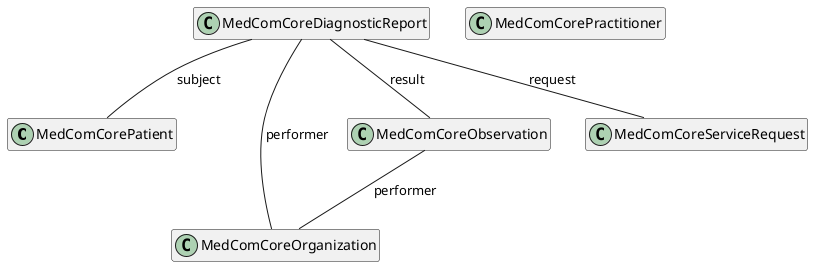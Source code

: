 @startuml HomeCareObservations repport 

hide empty members

top to bottom direction

' class "MedComMessagingMessage" as message
' class "MedComMessagingMessageHeader" as messageheader
' class "MedComMessagingProvenance" as provenance
' class "MedComMessagingOrganization" as messagingOrganization <<MedComCoreOrganization>>
class "MedComCorePatient" as patient
class "MedComCorePractitioner" as practitioner
class "MedComCoreOrganization" as organization
class "MedComCoreDiagnosticReport" as diagnosticReport
class "MedComCoreObservation" as observation
class "MedComCoreServiceRequest" as request



diagnosticReport -- request: "request"
diagnosticReport -- observation : "result"
diagnosticReport -- organization: "performer"
diagnosticReport -- patient: "subject"
observation -- organization:"performer"



@enduml